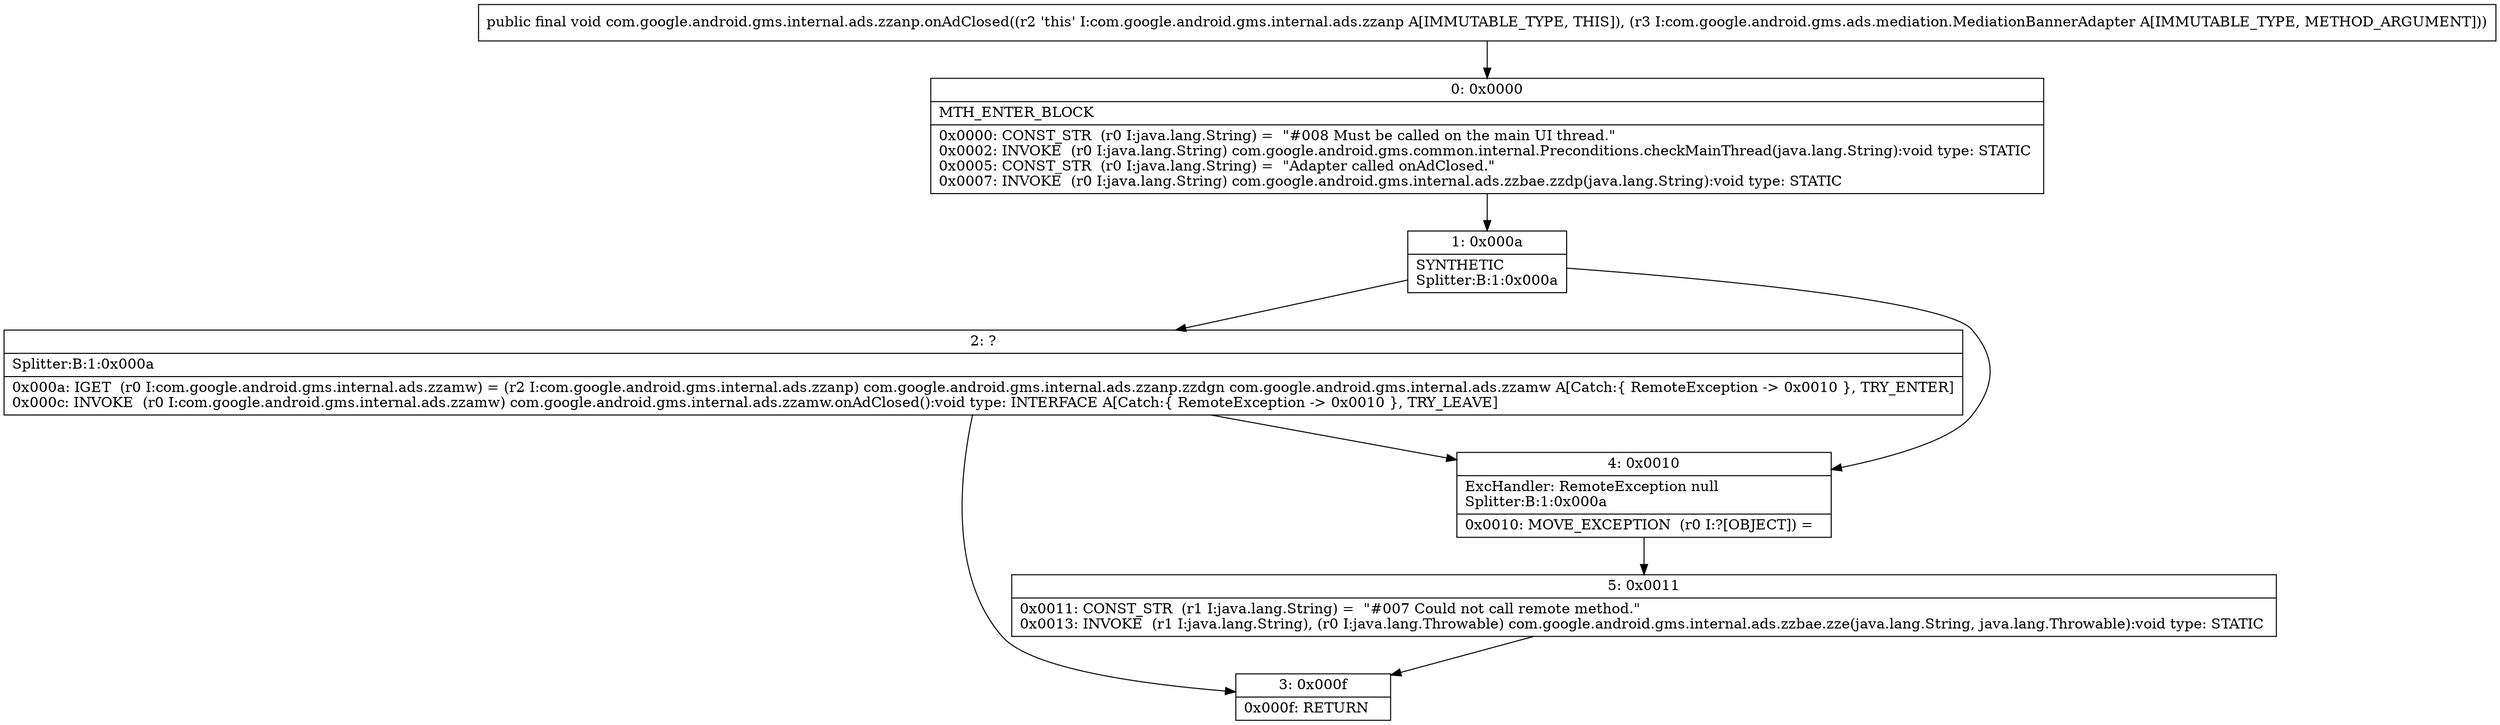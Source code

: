 digraph "CFG forcom.google.android.gms.internal.ads.zzanp.onAdClosed(Lcom\/google\/android\/gms\/ads\/mediation\/MediationBannerAdapter;)V" {
Node_0 [shape=record,label="{0\:\ 0x0000|MTH_ENTER_BLOCK\l|0x0000: CONST_STR  (r0 I:java.lang.String) =  \"#008 Must be called on the main UI thread.\" \l0x0002: INVOKE  (r0 I:java.lang.String) com.google.android.gms.common.internal.Preconditions.checkMainThread(java.lang.String):void type: STATIC \l0x0005: CONST_STR  (r0 I:java.lang.String) =  \"Adapter called onAdClosed.\" \l0x0007: INVOKE  (r0 I:java.lang.String) com.google.android.gms.internal.ads.zzbae.zzdp(java.lang.String):void type: STATIC \l}"];
Node_1 [shape=record,label="{1\:\ 0x000a|SYNTHETIC\lSplitter:B:1:0x000a\l}"];
Node_2 [shape=record,label="{2\:\ ?|Splitter:B:1:0x000a\l|0x000a: IGET  (r0 I:com.google.android.gms.internal.ads.zzamw) = (r2 I:com.google.android.gms.internal.ads.zzanp) com.google.android.gms.internal.ads.zzanp.zzdgn com.google.android.gms.internal.ads.zzamw A[Catch:\{ RemoteException \-\> 0x0010 \}, TRY_ENTER]\l0x000c: INVOKE  (r0 I:com.google.android.gms.internal.ads.zzamw) com.google.android.gms.internal.ads.zzamw.onAdClosed():void type: INTERFACE A[Catch:\{ RemoteException \-\> 0x0010 \}, TRY_LEAVE]\l}"];
Node_3 [shape=record,label="{3\:\ 0x000f|0x000f: RETURN   \l}"];
Node_4 [shape=record,label="{4\:\ 0x0010|ExcHandler: RemoteException null\lSplitter:B:1:0x000a\l|0x0010: MOVE_EXCEPTION  (r0 I:?[OBJECT]) =  \l}"];
Node_5 [shape=record,label="{5\:\ 0x0011|0x0011: CONST_STR  (r1 I:java.lang.String) =  \"#007 Could not call remote method.\" \l0x0013: INVOKE  (r1 I:java.lang.String), (r0 I:java.lang.Throwable) com.google.android.gms.internal.ads.zzbae.zze(java.lang.String, java.lang.Throwable):void type: STATIC \l}"];
MethodNode[shape=record,label="{public final void com.google.android.gms.internal.ads.zzanp.onAdClosed((r2 'this' I:com.google.android.gms.internal.ads.zzanp A[IMMUTABLE_TYPE, THIS]), (r3 I:com.google.android.gms.ads.mediation.MediationBannerAdapter A[IMMUTABLE_TYPE, METHOD_ARGUMENT])) }"];
MethodNode -> Node_0;
Node_0 -> Node_1;
Node_1 -> Node_2;
Node_1 -> Node_4;
Node_2 -> Node_3;
Node_2 -> Node_4;
Node_4 -> Node_5;
Node_5 -> Node_3;
}

